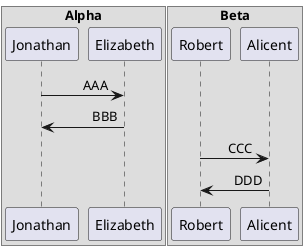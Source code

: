 @startuml

Box Alpha
skinparam sequenceMessageAlign left
Jonathan -> Elizabeth : AAA
Elizabeth -> Jonathan : BBB

Box Beta
skinparam sequenceMessageAlign right
skinparam responseMessageBelowArrow true
Robert -> Alicent : CCC
Alicent -> Robert : DDD

@enduml
